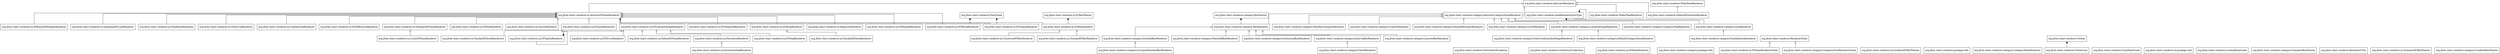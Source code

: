 digraph classDiagram{
graph [splines=ortho, rankdir=BT]

"org.jfree.chart.renderer.xy.AbstractXYItemRenderer"[shape = box];
"org.jfree.chart.renderer.xy.DeviationStepRenderer"[shape = box];
"org.jfree.chart.renderer.xy.XYDotRenderer"[shape = box];
"org.jfree.chart.renderer.xy.XYShapeRenderer"[shape = box];
"org.jfree.chart.renderer.xy.VectorRenderer"[shape = box];
"org.jfree.chart.renderer.xy.XYAreaRenderer2"[shape = box];
"org.jfree.chart.renderer.AbstractRenderer"[shape = box];
"org.jfree.chart.renderer.PolarItemRenderer"[shape = box];
"org.jfree.chart.renderer.xy.XYAreaRenderer"[shape = box];
"org.jfree.chart.renderer.xy.XYStepRenderer"[shape = box];
"org.jfree.chart.renderer.NotOutlierException"[shape = box];
"org.jfree.chart.renderer.AreaRendererEndType"[shape = box];
"org.jfree.chart.renderer.xy.HighLowRenderer"[shape = box];
"org.jfree.chart.renderer.xy.StackedXYBarRenderer"[shape = box];
"org.jfree.chart.renderer.DefaultPolarItemRenderer"[shape = box];
"org.jfree.chart.renderer.OutlierListCollection"[shape = box];
"org.jfree.chart.renderer.xy.XYItemRenderer"[shape = box];
"org.jfree.chart.renderer.xy.XYBubbleRenderer"[shape = box];
"org.jfree.chart.renderer.category.package-info"[shape = box];
"org.jfree.chart.renderer.category.WaterfallBarRenderer"[shape = box];
"org.jfree.chart.renderer.RendererState"[shape = box];
"org.jfree.chart.renderer.xy.XYBoxAndWhiskerRenderer"[shape = box];
"org.jfree.chart.renderer.category.AbstractCategoryItemRenderer"[shape = box];
"org.jfree.chart.renderer.xy.GradientXYBarPainter"[shape = box];
"org.jfree.chart.renderer.category.BarPainter"[shape = box];
"org.jfree.chart.renderer.package-info"[shape = box];
"org.jfree.chart.renderer.category.StatisticalBarRenderer"[shape = box];
"org.jfree.chart.renderer.xy.SamplingXYLineRenderer"[shape = box];
"org.jfree.chart.renderer.category.CategoryItemRenderer"[shape = box];
"org.jfree.chart.renderer.category.GroupedStackedBarRenderer"[shape = box];
"org.jfree.chart.renderer.category.LineAndShapeRenderer"[shape = box];
"org.jfree.chart.renderer.Outlier"[shape = box];
"org.jfree.chart.renderer.xy.WindItemRenderer"[shape = box];
"org.jfree.chart.renderer.xy.YIntervalRenderer"[shape = box];
"org.jfree.chart.renderer.GrayPaintScale"[shape = box];
"org.jfree.chart.renderer.category.IntervalBarRenderer"[shape = box];
"org.jfree.chart.renderer.xy.XYBlockRenderer"[shape = box];
"org.jfree.chart.renderer.category.CategoryStepRenderer"[shape = box];
"org.jfree.chart.renderer.category.BarRenderer"[shape = box];
"org.jfree.chart.renderer.xy.package-info"[shape = box];
"org.jfree.chart.renderer.xy.XYSplineRenderer"[shape = box];
"org.jfree.chart.renderer.category.LayeredBarRenderer"[shape = box];
"org.jfree.chart.renderer.category.MinMaxCategoryRenderer"[shape = box];
"org.jfree.chart.renderer.WaferMapRenderer"[shape = box];
"org.jfree.chart.renderer.LookupPaintScale"[shape = box];
"org.jfree.chart.renderer.xy.XYErrorRenderer"[shape = box];
"org.jfree.chart.renderer.category.GanttRenderer"[shape = box];
"org.jfree.chart.renderer.category.StackedBarRenderer"[shape = box];
"org.jfree.chart.renderer.xy.StackedXYAreaRenderer"[shape = box];
"org.jfree.chart.renderer.category.ScatterRenderer"[shape = box];
"org.jfree.chart.renderer.xy.DefaultXYItemRenderer"[shape = box];
"org.jfree.chart.renderer.category.StackedAreaRenderer"[shape = box];
"org.jfree.chart.renderer.xy.CandlestickRenderer"[shape = box];
"org.jfree.chart.renderer.xy.XYBarPainter"[shape = box];
"org.jfree.chart.renderer.xy.XYItemRendererState"[shape = box];
"org.jfree.chart.renderer.category.AreaRenderer"[shape = box];
"org.jfree.chart.renderer.xy.XYDifferenceRenderer"[shape = box];
"org.jfree.chart.renderer.category.StandardBarPainter"[shape = box];
"org.jfree.chart.renderer.xy.StackedXYAreaRenderer2"[shape = box];
"org.jfree.chart.renderer.xy.StandardXYItemRenderer"[shape = box];
"org.jfree.chart.renderer.category.StatisticalLineAndShapeRenderer"[shape = box];
"org.jfree.chart.renderer.OutlierList"[shape = box];
"org.jfree.chart.renderer.xy.XYBarRenderer"[shape = box];
"org.jfree.chart.renderer.category.CategoryItemRendererState"[shape = box];
"org.jfree.chart.renderer.PaintScale"[shape = box];
"org.jfree.chart.renderer.category.DefaultCategoryItemRenderer"[shape = box];
"org.jfree.chart.renderer.xy.XYLineAndShapeRenderer"[shape = box];
"org.jfree.chart.renderer.RendererUtils"[shape = box];
"org.jfree.chart.renderer.xy.CyclicXYItemRenderer"[shape = box];
"org.jfree.chart.renderer.xy.DeviationRenderer"[shape = box];
"org.jfree.chart.renderer.xy.StandardXYBarPainter"[shape = box];
"org.jfree.chart.renderer.category.BoxAndWhiskerRenderer"[shape = box];
"org.jfree.chart.renderer.xy.ClusteredXYBarRenderer"[shape = box];
"org.jfree.chart.renderer.xy.XYStepAreaRenderer"[shape = box];
"org.jfree.chart.renderer.category.GradientBarPainter"[shape = box];
"org.jfree.chart.renderer.category.LevelRenderer"[shape = box];
"org.jfree.chart.renderer.xy.XYShapeRenderer" -> "org.jfree.chart.renderer.xy.AbstractXYItemRenderer"[arrowhead = onormal];
"org.jfree.chart.renderer.xy.VectorRenderer" -> "org.jfree.chart.renderer.xy.AbstractXYItemRenderer"[arrowhead = onormal];
"org.jfree.chart.renderer.xy.XYAreaRenderer" -> "org.jfree.chart.renderer.xy.AbstractXYItemRenderer"[arrowhead = onormal];
"org.jfree.chart.renderer.xy.XYBoxAndWhiskerRenderer" -> "org.jfree.chart.renderer.xy.AbstractXYItemRenderer"[arrowhead = onormal];
"org.jfree.chart.renderer.category.GroupedStackedBarRenderer" -> "org.jfree.chart.renderer.category.StackedBarRenderer"[arrowhead = onormal];
"org.jfree.chart.renderer.xy.XYDifferenceRenderer" -> "org.jfree.chart.renderer.xy.AbstractXYItemRenderer"[arrowhead = onormal];
"org.jfree.chart.renderer.category.StatisticalLineAndShapeRenderer" -> "org.jfree.chart.renderer.category.LineAndShapeRenderer"[arrowhead = onormal];
"org.jfree.chart.renderer.xy.CyclicXYItemRenderer" -> "org.jfree.chart.renderer.xy.StandardXYItemRenderer"[arrowhead = onormal];
"org.jfree.chart.renderer.xy.XYAreaRenderer2" -> "org.jfree.chart.renderer.xy.AbstractXYItemRenderer"[arrowhead = onormal];
"org.jfree.chart.renderer.category.WaterfallBarRenderer" -> "org.jfree.chart.renderer.category.BarRenderer"[arrowhead = onormal];
"org.jfree.chart.renderer.category.LineAndShapeRenderer" -> "org.jfree.chart.renderer.category.AbstractCategoryItemRenderer"[arrowhead = onormal];
"org.jfree.chart.renderer.category.GanttRenderer" -> "org.jfree.chart.renderer.category.IntervalBarRenderer"[arrowhead = onormal];
"org.jfree.chart.renderer.category.StackedBarRenderer" -> "org.jfree.chart.renderer.category.BarRenderer"[arrowhead = onormal];
"org.jfree.chart.renderer.category.StackedAreaRenderer" -> "org.jfree.chart.renderer.category.AreaRenderer"[arrowhead = onormal];
"org.jfree.chart.renderer.xy.StandardXYItemRenderer" -> "org.jfree.chart.renderer.xy.AbstractXYItemRenderer"[arrowhead = onormal];
"org.jfree.chart.renderer.category.CategoryItemRendererState" -> "org.jfree.chart.renderer.RendererState"[arrowhead = onormal];
"org.jfree.chart.renderer.category.DefaultCategoryItemRenderer" -> "org.jfree.chart.renderer.category.LineAndShapeRenderer"[arrowhead = onormal];
"org.jfree.chart.renderer.xy.AbstractXYItemRenderer" -> "org.jfree.chart.renderer.AbstractRenderer"[arrowhead = onormal];
"org.jfree.chart.renderer.xy.XYStepRenderer" -> "org.jfree.chart.renderer.xy.XYLineAndShapeRenderer"[arrowhead = onormal];
"org.jfree.chart.renderer.xy.HighLowRenderer" -> "org.jfree.chart.renderer.xy.AbstractXYItemRenderer"[arrowhead = onormal];
"org.jfree.chart.renderer.DefaultPolarItemRenderer" -> "org.jfree.chart.renderer.AbstractRenderer"[arrowhead = onormal];
"org.jfree.chart.renderer.xy.SamplingXYLineRenderer" -> "org.jfree.chart.renderer.xy.AbstractXYItemRenderer"[arrowhead = onormal];
"org.jfree.chart.renderer.category.IntervalBarRenderer" -> "org.jfree.chart.renderer.category.BarRenderer"[arrowhead = onormal];
"org.jfree.chart.renderer.category.BarRenderer" -> "org.jfree.chart.renderer.category.AbstractCategoryItemRenderer"[arrowhead = onormal];
"org.jfree.chart.renderer.xy.XYErrorRenderer" -> "org.jfree.chart.renderer.xy.XYLineAndShapeRenderer"[arrowhead = onormal];
"org.jfree.chart.renderer.xy.StackedXYAreaRenderer" -> "org.jfree.chart.renderer.xy.XYAreaRenderer"[arrowhead = onormal];
"org.jfree.chart.renderer.xy.CandlestickRenderer" -> "org.jfree.chart.renderer.xy.AbstractXYItemRenderer"[arrowhead = onormal];
"org.jfree.chart.renderer.xy.StackedXYAreaRenderer2" -> "org.jfree.chart.renderer.xy.XYAreaRenderer2"[arrowhead = onormal];
"org.jfree.chart.renderer.xy.XYLineAndShapeRenderer" -> "org.jfree.chart.renderer.xy.AbstractXYItemRenderer"[arrowhead = onormal];
"org.jfree.chart.renderer.xy.WindItemRenderer" -> "org.jfree.chart.renderer.xy.AbstractXYItemRenderer"[arrowhead = onormal];
"org.jfree.chart.renderer.category.MinMaxCategoryRenderer" -> "org.jfree.chart.renderer.category.AbstractCategoryItemRenderer"[arrowhead = onormal];
"org.jfree.chart.renderer.xy.XYItemRendererState" -> "org.jfree.chart.renderer.RendererState"[arrowhead = onormal];
"org.jfree.chart.renderer.category.LevelRenderer" -> "org.jfree.chart.renderer.category.AbstractCategoryItemRenderer"[arrowhead = onormal];
"org.jfree.chart.renderer.xy.DeviationStepRenderer" -> "org.jfree.chart.renderer.xy.DeviationRenderer"[arrowhead = onormal];
"org.jfree.chart.renderer.xy.XYDotRenderer" -> "org.jfree.chart.renderer.xy.AbstractXYItemRenderer"[arrowhead = onormal];
"org.jfree.chart.renderer.xy.XYSplineRenderer" -> "org.jfree.chart.renderer.xy.XYLineAndShapeRenderer"[arrowhead = onormal];
"org.jfree.chart.renderer.category.LayeredBarRenderer" -> "org.jfree.chart.renderer.category.BarRenderer"[arrowhead = onormal];
"org.jfree.chart.renderer.xy.XYStepAreaRenderer" -> "org.jfree.chart.renderer.xy.AbstractXYItemRenderer"[arrowhead = onormal];
"org.jfree.chart.renderer.xy.XYBlockRenderer" -> "org.jfree.chart.renderer.xy.AbstractXYItemRenderer"[arrowhead = onormal];
"org.jfree.chart.renderer.category.CategoryStepRenderer" -> "org.jfree.chart.renderer.category.AbstractCategoryItemRenderer"[arrowhead = onormal];
"org.jfree.chart.renderer.category.ScatterRenderer" -> "org.jfree.chart.renderer.category.AbstractCategoryItemRenderer"[arrowhead = onormal];
"org.jfree.chart.renderer.category.AreaRenderer" -> "org.jfree.chart.renderer.category.AbstractCategoryItemRenderer"[arrowhead = onormal];
"org.jfree.chart.renderer.xy.XYBarRenderer" -> "org.jfree.chart.renderer.xy.AbstractXYItemRenderer"[arrowhead = onormal];
"org.jfree.chart.renderer.xy.DeviationRenderer" -> "org.jfree.chart.renderer.xy.XYLineAndShapeRenderer"[arrowhead = onormal];
"org.jfree.chart.renderer.category.BoxAndWhiskerRenderer" -> "org.jfree.chart.renderer.category.AbstractCategoryItemRenderer"[arrowhead = onormal];
"org.jfree.chart.renderer.xy.ClusteredXYBarRenderer" -> "org.jfree.chart.renderer.xy.XYBarRenderer"[arrowhead = onormal];
"org.jfree.chart.renderer.xy.StackedXYBarRenderer" -> "org.jfree.chart.renderer.xy.XYBarRenderer"[arrowhead = onormal];
"org.jfree.chart.renderer.category.AbstractCategoryItemRenderer" -> "org.jfree.chart.renderer.AbstractRenderer"[arrowhead = onormal];
"org.jfree.chart.renderer.category.StatisticalBarRenderer" -> "org.jfree.chart.renderer.category.BarRenderer"[arrowhead = onormal];
"org.jfree.chart.renderer.xy.YIntervalRenderer" -> "org.jfree.chart.renderer.xy.AbstractXYItemRenderer"[arrowhead = onormal];
"org.jfree.chart.renderer.WaferMapRenderer" -> "org.jfree.chart.renderer.AbstractRenderer"[arrowhead = onormal];
"org.jfree.chart.renderer.xy.XYBubbleRenderer" -> "org.jfree.chart.renderer.xy.AbstractXYItemRenderer"[arrowhead = onormal];
"org.jfree.chart.renderer.xy.DefaultXYItemRenderer" -> "org.jfree.chart.renderer.xy.XYLineAndShapeRenderer"[arrowhead = onormal];
"org.jfree.chart.renderer.DefaultPolarItemRenderer" -> "org.jfree.chart.renderer.PolarItemRenderer"[arrowhead = curve];
"org.jfree.chart.renderer.xy.XYShapeRenderer" -> "org.jfree.chart.renderer.PaintScale"[arrowhead = diamond];
"org.jfree.chart.renderer.AreaRendererEndType" -> "org.jfree.chart.renderer.AreaRendererEndType"[arrowhead = diamond];
"org.jfree.chart.renderer.OutlierList" -> "org.jfree.chart.renderer.Outlier"[arrowhead = diamond];
"org.jfree.chart.renderer.category.BarRenderer" -> "org.jfree.chart.renderer.category.BarPainter"[arrowhead = diamond];
"org.jfree.chart.renderer.xy.XYSplineRenderer" -> "org.jfree.chart.renderer.xy.XYSplineRenderer"[arrowhead = diamond];
"org.jfree.chart.renderer.xy.XYBlockRenderer" -> "org.jfree.chart.renderer.PaintScale"[arrowhead = diamond];
"org.jfree.chart.renderer.category.AreaRenderer" -> "org.jfree.chart.renderer.AreaRendererEndType"[arrowhead = diamond];
"org.jfree.chart.renderer.xy.XYBarRenderer" -> "org.jfree.chart.renderer.xy.XYBarPainter"[arrowhead = diamond];
}